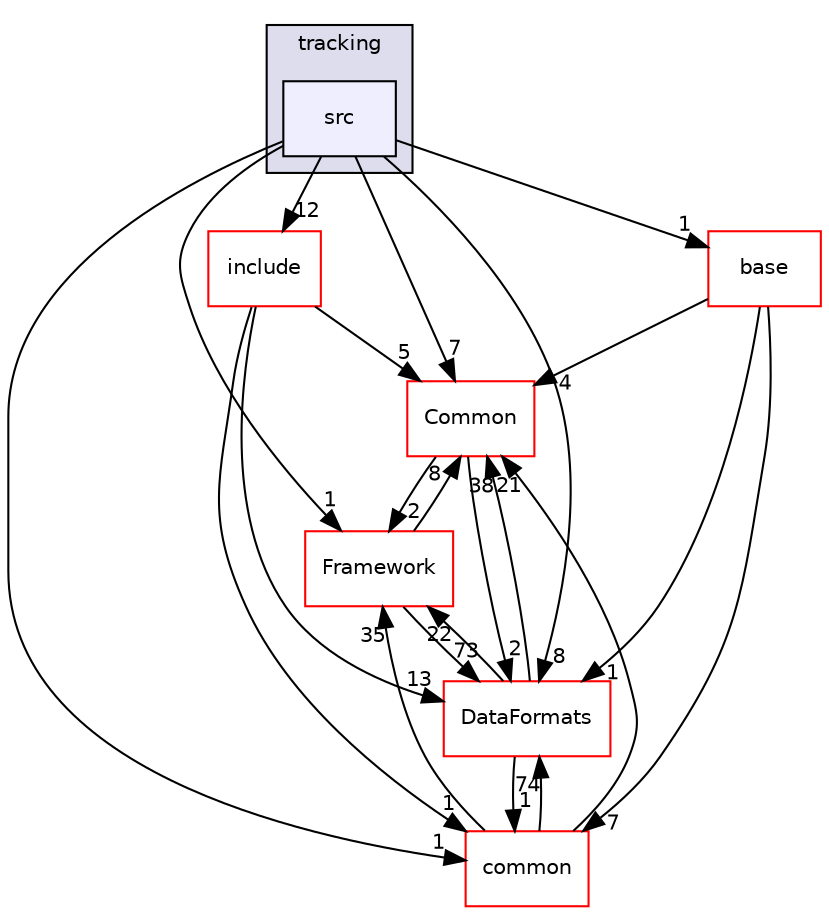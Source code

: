 digraph "/home/travis/build/AliceO2Group/AliceO2/Detectors/ITSMFT/MFT/tracking/src" {
  bgcolor=transparent;
  compound=true
  node [ fontsize="10", fontname="Helvetica"];
  edge [ labelfontsize="10", labelfontname="Helvetica"];
  subgraph clusterdir_0a8d7fd788ce6274650fdef0765535ce {
    graph [ bgcolor="#ddddee", pencolor="black", label="tracking" fontname="Helvetica", fontsize="10", URL="dir_0a8d7fd788ce6274650fdef0765535ce.html"]
  dir_119633d0a87109267c245d44b982fe38 [shape=box, label="src", style="filled", fillcolor="#eeeeff", pencolor="black", URL="dir_119633d0a87109267c245d44b982fe38.html"];
  }
  dir_4ab6b4cc6a7edbff49100e9123df213f [shape=box label="Common" color="red" URL="dir_4ab6b4cc6a7edbff49100e9123df213f.html"];
  dir_85bf31a2e8d306e7598ffcb73f8df6bf [shape=box label="common" color="red" URL="dir_85bf31a2e8d306e7598ffcb73f8df6bf.html"];
  dir_7e732ae97f4f941436b6909b27d4da36 [shape=box label="base" color="red" URL="dir_7e732ae97f4f941436b6909b27d4da36.html"];
  dir_b26747058ac65f3a8006ba5e683c03be [shape=box label="include" color="red" URL="dir_b26747058ac65f3a8006ba5e683c03be.html"];
  dir_bcbb2cf9a3d3d83e5515c82071a07177 [shape=box label="Framework" color="red" URL="dir_bcbb2cf9a3d3d83e5515c82071a07177.html"];
  dir_2171f7ec022c5423887b07c69b2f5b48 [shape=box label="DataFormats" color="red" URL="dir_2171f7ec022c5423887b07c69b2f5b48.html"];
  dir_4ab6b4cc6a7edbff49100e9123df213f->dir_bcbb2cf9a3d3d83e5515c82071a07177 [headlabel="2", labeldistance=1.5 headhref="dir_000036_000063.html"];
  dir_4ab6b4cc6a7edbff49100e9123df213f->dir_2171f7ec022c5423887b07c69b2f5b48 [headlabel="2", labeldistance=1.5 headhref="dir_000036_000090.html"];
  dir_85bf31a2e8d306e7598ffcb73f8df6bf->dir_4ab6b4cc6a7edbff49100e9123df213f [headlabel="21", labeldistance=1.5 headhref="dir_000072_000036.html"];
  dir_85bf31a2e8d306e7598ffcb73f8df6bf->dir_bcbb2cf9a3d3d83e5515c82071a07177 [headlabel="35", labeldistance=1.5 headhref="dir_000072_000063.html"];
  dir_85bf31a2e8d306e7598ffcb73f8df6bf->dir_2171f7ec022c5423887b07c69b2f5b48 [headlabel="74", labeldistance=1.5 headhref="dir_000072_000090.html"];
  dir_7e732ae97f4f941436b6909b27d4da36->dir_4ab6b4cc6a7edbff49100e9123df213f [headlabel="4", labeldistance=1.5 headhref="dir_000189_000036.html"];
  dir_7e732ae97f4f941436b6909b27d4da36->dir_85bf31a2e8d306e7598ffcb73f8df6bf [headlabel="7", labeldistance=1.5 headhref="dir_000189_000072.html"];
  dir_7e732ae97f4f941436b6909b27d4da36->dir_2171f7ec022c5423887b07c69b2f5b48 [headlabel="1", labeldistance=1.5 headhref="dir_000189_000090.html"];
  dir_b26747058ac65f3a8006ba5e683c03be->dir_4ab6b4cc6a7edbff49100e9123df213f [headlabel="5", labeldistance=1.5 headhref="dir_000130_000036.html"];
  dir_b26747058ac65f3a8006ba5e683c03be->dir_85bf31a2e8d306e7598ffcb73f8df6bf [headlabel="1", labeldistance=1.5 headhref="dir_000130_000072.html"];
  dir_b26747058ac65f3a8006ba5e683c03be->dir_2171f7ec022c5423887b07c69b2f5b48 [headlabel="13", labeldistance=1.5 headhref="dir_000130_000090.html"];
  dir_119633d0a87109267c245d44b982fe38->dir_4ab6b4cc6a7edbff49100e9123df213f [headlabel="7", labeldistance=1.5 headhref="dir_000171_000036.html"];
  dir_119633d0a87109267c245d44b982fe38->dir_85bf31a2e8d306e7598ffcb73f8df6bf [headlabel="1", labeldistance=1.5 headhref="dir_000171_000072.html"];
  dir_119633d0a87109267c245d44b982fe38->dir_7e732ae97f4f941436b6909b27d4da36 [headlabel="1", labeldistance=1.5 headhref="dir_000171_000189.html"];
  dir_119633d0a87109267c245d44b982fe38->dir_b26747058ac65f3a8006ba5e683c03be [headlabel="12", labeldistance=1.5 headhref="dir_000171_000130.html"];
  dir_119633d0a87109267c245d44b982fe38->dir_bcbb2cf9a3d3d83e5515c82071a07177 [headlabel="1", labeldistance=1.5 headhref="dir_000171_000063.html"];
  dir_119633d0a87109267c245d44b982fe38->dir_2171f7ec022c5423887b07c69b2f5b48 [headlabel="8", labeldistance=1.5 headhref="dir_000171_000090.html"];
  dir_bcbb2cf9a3d3d83e5515c82071a07177->dir_4ab6b4cc6a7edbff49100e9123df213f [headlabel="8", labeldistance=1.5 headhref="dir_000063_000036.html"];
  dir_bcbb2cf9a3d3d83e5515c82071a07177->dir_2171f7ec022c5423887b07c69b2f5b48 [headlabel="73", labeldistance=1.5 headhref="dir_000063_000090.html"];
  dir_2171f7ec022c5423887b07c69b2f5b48->dir_4ab6b4cc6a7edbff49100e9123df213f [headlabel="38", labeldistance=1.5 headhref="dir_000090_000036.html"];
  dir_2171f7ec022c5423887b07c69b2f5b48->dir_85bf31a2e8d306e7598ffcb73f8df6bf [headlabel="1", labeldistance=1.5 headhref="dir_000090_000072.html"];
  dir_2171f7ec022c5423887b07c69b2f5b48->dir_bcbb2cf9a3d3d83e5515c82071a07177 [headlabel="22", labeldistance=1.5 headhref="dir_000090_000063.html"];
}
